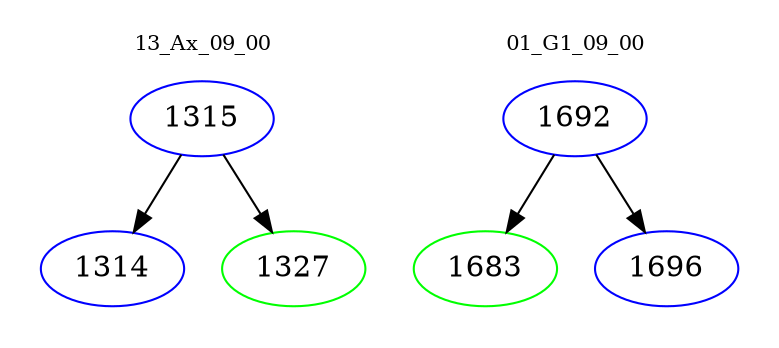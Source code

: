 digraph{
subgraph cluster_0 {
color = white
label = "13_Ax_09_00";
fontsize=10;
T0_1315 [label="1315", color="blue"]
T0_1315 -> T0_1314 [color="black"]
T0_1314 [label="1314", color="blue"]
T0_1315 -> T0_1327 [color="black"]
T0_1327 [label="1327", color="green"]
}
subgraph cluster_1 {
color = white
label = "01_G1_09_00";
fontsize=10;
T1_1692 [label="1692", color="blue"]
T1_1692 -> T1_1683 [color="black"]
T1_1683 [label="1683", color="green"]
T1_1692 -> T1_1696 [color="black"]
T1_1696 [label="1696", color="blue"]
}
}
